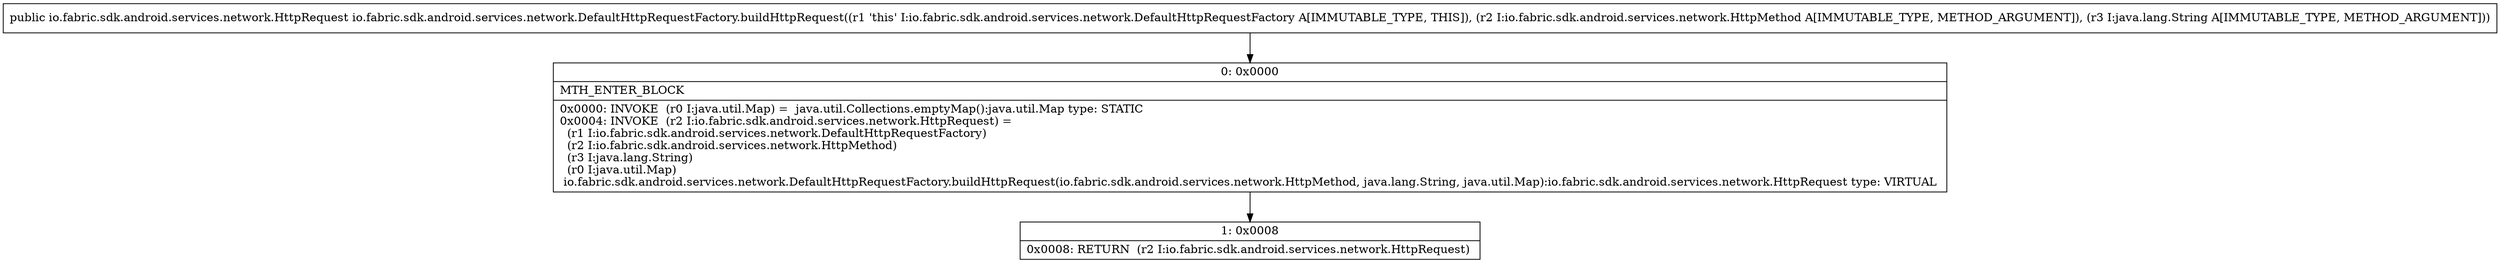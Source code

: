 digraph "CFG forio.fabric.sdk.android.services.network.DefaultHttpRequestFactory.buildHttpRequest(Lio\/fabric\/sdk\/android\/services\/network\/HttpMethod;Ljava\/lang\/String;)Lio\/fabric\/sdk\/android\/services\/network\/HttpRequest;" {
Node_0 [shape=record,label="{0\:\ 0x0000|MTH_ENTER_BLOCK\l|0x0000: INVOKE  (r0 I:java.util.Map) =  java.util.Collections.emptyMap():java.util.Map type: STATIC \l0x0004: INVOKE  (r2 I:io.fabric.sdk.android.services.network.HttpRequest) = \l  (r1 I:io.fabric.sdk.android.services.network.DefaultHttpRequestFactory)\l  (r2 I:io.fabric.sdk.android.services.network.HttpMethod)\l  (r3 I:java.lang.String)\l  (r0 I:java.util.Map)\l io.fabric.sdk.android.services.network.DefaultHttpRequestFactory.buildHttpRequest(io.fabric.sdk.android.services.network.HttpMethod, java.lang.String, java.util.Map):io.fabric.sdk.android.services.network.HttpRequest type: VIRTUAL \l}"];
Node_1 [shape=record,label="{1\:\ 0x0008|0x0008: RETURN  (r2 I:io.fabric.sdk.android.services.network.HttpRequest) \l}"];
MethodNode[shape=record,label="{public io.fabric.sdk.android.services.network.HttpRequest io.fabric.sdk.android.services.network.DefaultHttpRequestFactory.buildHttpRequest((r1 'this' I:io.fabric.sdk.android.services.network.DefaultHttpRequestFactory A[IMMUTABLE_TYPE, THIS]), (r2 I:io.fabric.sdk.android.services.network.HttpMethod A[IMMUTABLE_TYPE, METHOD_ARGUMENT]), (r3 I:java.lang.String A[IMMUTABLE_TYPE, METHOD_ARGUMENT])) }"];
MethodNode -> Node_0;
Node_0 -> Node_1;
}

